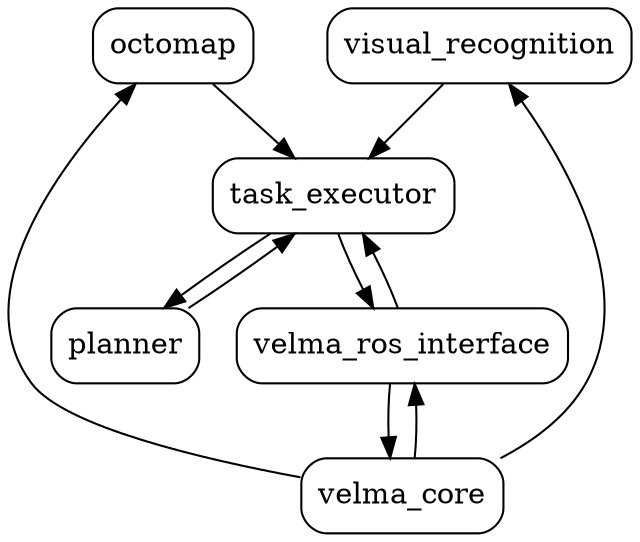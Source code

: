 digraph graphname {
    task  [style=filled shape=box style=rounded label = "task_executor"];
    agent_a [style=filled shape=box style=rounded label = "planner"];
    agent_b [style=filled shape=box style=rounded label = "octomap"];
    agent_c [style=filled shape=box style=rounded label = "visual_recognition"];
    velma_ros_interface [style=filled shape=box style=rounded label = "velma_ros_interface"];
    {rank=sink velma_core [style=filled shape=box style=rounded label = "velma_core"];}

    velma_ros_interface -> velma_core;
    velma_core -> velma_ros_interface;
    velma_core -> agent_b;
    velma_core -> agent_c;

    task -> agent_a;

    velma_ros_interface -> task;
    task -> velma_ros_interface;

    agent_a -> task;
    agent_b -> task;
    agent_c -> task;

    margin=0;   # for whole graph
}

